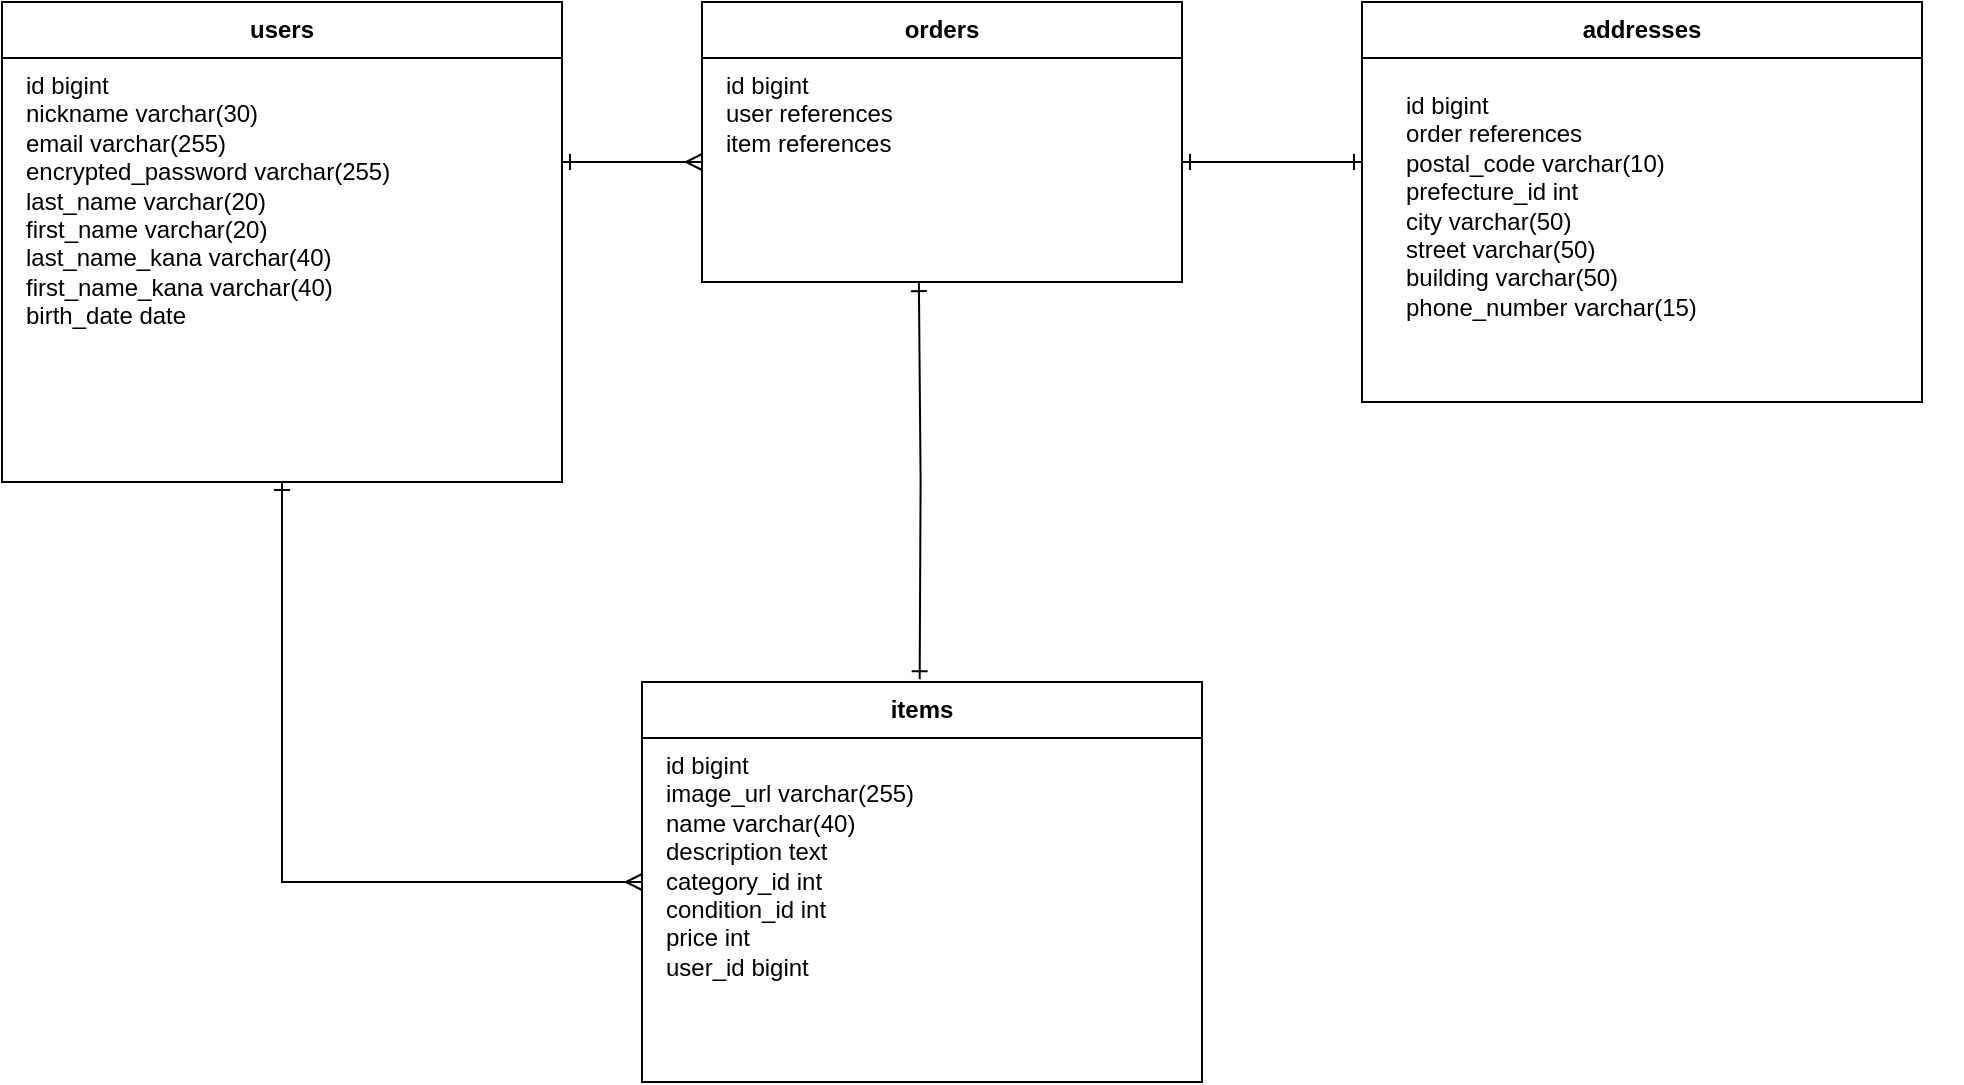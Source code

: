 <mxfile>
    <diagram id="0rWLQNU3wmxKYMFBeWly" name="ER Diagram">
        <mxGraphModel dx="1263" dy="567" grid="1" gridSize="10" guides="1" tooltips="1" connect="1" arrows="1" fold="1" page="1" pageScale="1" pageWidth="827" pageHeight="1169" math="0" shadow="0">
            <root>
                <mxCell id="0"/>
                <mxCell id="1" parent="0"/>
                <mxCell id="244" value="users" style="shape=swimlane;horizontal=1;rounded=0;whiteSpace=wrap;fillColor=none;strokeColor=#000000;startSize=28;fontStyle=1;portConstraint=eastwest;rotatable=0;" parent="1" vertex="1">
                    <mxGeometry x="20" y="240" width="280" height="240" as="geometry"/>
                </mxCell>
                <mxCell id="245" value="id bigint&#xa;nickname varchar(30)&#xa;email varchar(255)&#xa;encrypted_password varchar(255)&#xa;last_name varchar(20)&#xa;first_name varchar(20)&#xa;last_name_kana varchar(40)&#xa;first_name_kana varchar(40)&#xa;birth_date date&#xa;" style="whiteSpace=wrap;align=left;verticalAlign=top;fillColor=none;strokeColor=none;" parent="244" vertex="1">
                    <mxGeometry x="10" y="28" width="280" height="212" as="geometry"/>
                </mxCell>
                <mxCell id="246" value="items" style="shape=swimlane;horizontal=1;rounded=0;whiteSpace=wrap;fillColor=none;strokeColor=#000000;startSize=28;fontStyle=1;portConstraint=eastwest;rotatable=0;" parent="1" vertex="1">
                    <mxGeometry x="340" y="580" width="280" height="200" as="geometry"/>
                </mxCell>
                <mxCell id="247" value="id bigint&#xa;image_url varchar(255)&#xa;name varchar(40)&#xa;description text&#xa;category_id int&#xa;condition_id int&#xa;price int&#xa;user_id bigint" style="whiteSpace=wrap;align=left;verticalAlign=top;fillColor=none;strokeColor=none;" parent="246" vertex="1">
                    <mxGeometry x="10" y="28" width="280" height="172" as="geometry"/>
                </mxCell>
                <mxCell id="248" value="orders" style="shape=swimlane;horizontal=1;rounded=0;whiteSpace=wrap;fillColor=none;strokeColor=#000000;startSize=28;fontStyle=1;portConstraint=eastwest;rotatable=0;" parent="1" vertex="1">
                    <mxGeometry x="370" y="240" width="240" height="140" as="geometry"/>
                </mxCell>
                <mxCell id="249" value="id bigint&#xa;user references&#xa;item references&#xa;" style="whiteSpace=wrap;align=left;verticalAlign=top;fillColor=none;strokeColor=none;" parent="248" vertex="1">
                    <mxGeometry x="10" y="28" width="230" height="112" as="geometry"/>
                </mxCell>
                <mxCell id="250" value="addresses" style="shape=swimlane;horizontal=1;rounded=0;whiteSpace=wrap;fillColor=none;strokeColor=#000000;startSize=28;fontStyle=1;portConstraint=eastwest;rotatable=0;" parent="1" vertex="1">
                    <mxGeometry x="700" y="240" width="280" height="200" as="geometry"/>
                </mxCell>
                <mxCell id="251" value="id bigint&#xa;order references&#xa;postal_code varchar(10)&#xa;prefecture_id int&#xa;city varchar(50)&#xa;street varchar(50)&#xa;building varchar(50)&#xa;phone_number varchar(15)" style="whiteSpace=wrap;align=left;verticalAlign=top;fillColor=none;strokeColor=none;" parent="250" vertex="1">
                    <mxGeometry x="20" y="38" width="280" height="172" as="geometry"/>
                </mxCell>
                <mxCell id="252" style="edgeStyle=orthogonalEdgeStyle;rounded=0;strokeColor=#000000;html=1;startArrow=ERone;startFill=1;endArrow=ERmany;endFill=1;rotatable=0;" parent="1" target="246" edge="1">
                    <mxGeometry relative="1" as="geometry">
                        <mxPoint x="160" y="480" as="sourcePoint"/>
                        <Array as="points">
                            <mxPoint x="160" y="480"/>
                            <mxPoint x="160" y="680"/>
                        </Array>
                    </mxGeometry>
                </mxCell>
                <mxCell id="253" style="edgeStyle=orthogonalEdgeStyle;rounded=0;strokeColor=#000000;html=1;startArrow=ERone;startFill=1;endArrow=ERmany;endFill=1;rotatable=0;" parent="1" edge="1">
                    <mxGeometry relative="1" as="geometry">
                        <Array as="points">
                            <mxPoint x="310" y="320"/>
                        </Array>
                        <mxPoint x="300" y="320" as="sourcePoint"/>
                        <mxPoint x="370" y="320" as="targetPoint"/>
                    </mxGeometry>
                </mxCell>
                <mxCell id="254" style="edgeStyle=orthogonalEdgeStyle;rounded=0;strokeColor=#000000;html=1;startArrow=ERone;startFill=1;endArrow=ERone;endFill=1;rotatable=0;entryX=0.428;entryY=1.005;entryDx=0;entryDy=0;exitX=0.428;exitY=-0.007;exitDx=0;exitDy=0;exitPerimeter=0;entryPerimeter=0;" parent="1" target="249" edge="1">
                    <mxGeometry relative="1" as="geometry">
                        <mxPoint x="478.84" y="578.6" as="sourcePoint"/>
                        <mxPoint x="414" y="380" as="targetPoint"/>
                        <Array as="points"/>
                    </mxGeometry>
                </mxCell>
                <mxCell id="255" style="rounded=0;strokeColor=#000000;html=1;startArrow=ERone;startFill=1;endArrow=ERone;endFill=1;rotatable=0;" parent="1" edge="1">
                    <mxGeometry relative="1" as="geometry">
                        <mxPoint x="610" y="320" as="sourcePoint"/>
                        <mxPoint x="700" y="320" as="targetPoint"/>
                    </mxGeometry>
                </mxCell>
            </root>
        </mxGraphModel>
    </diagram>
</mxfile>